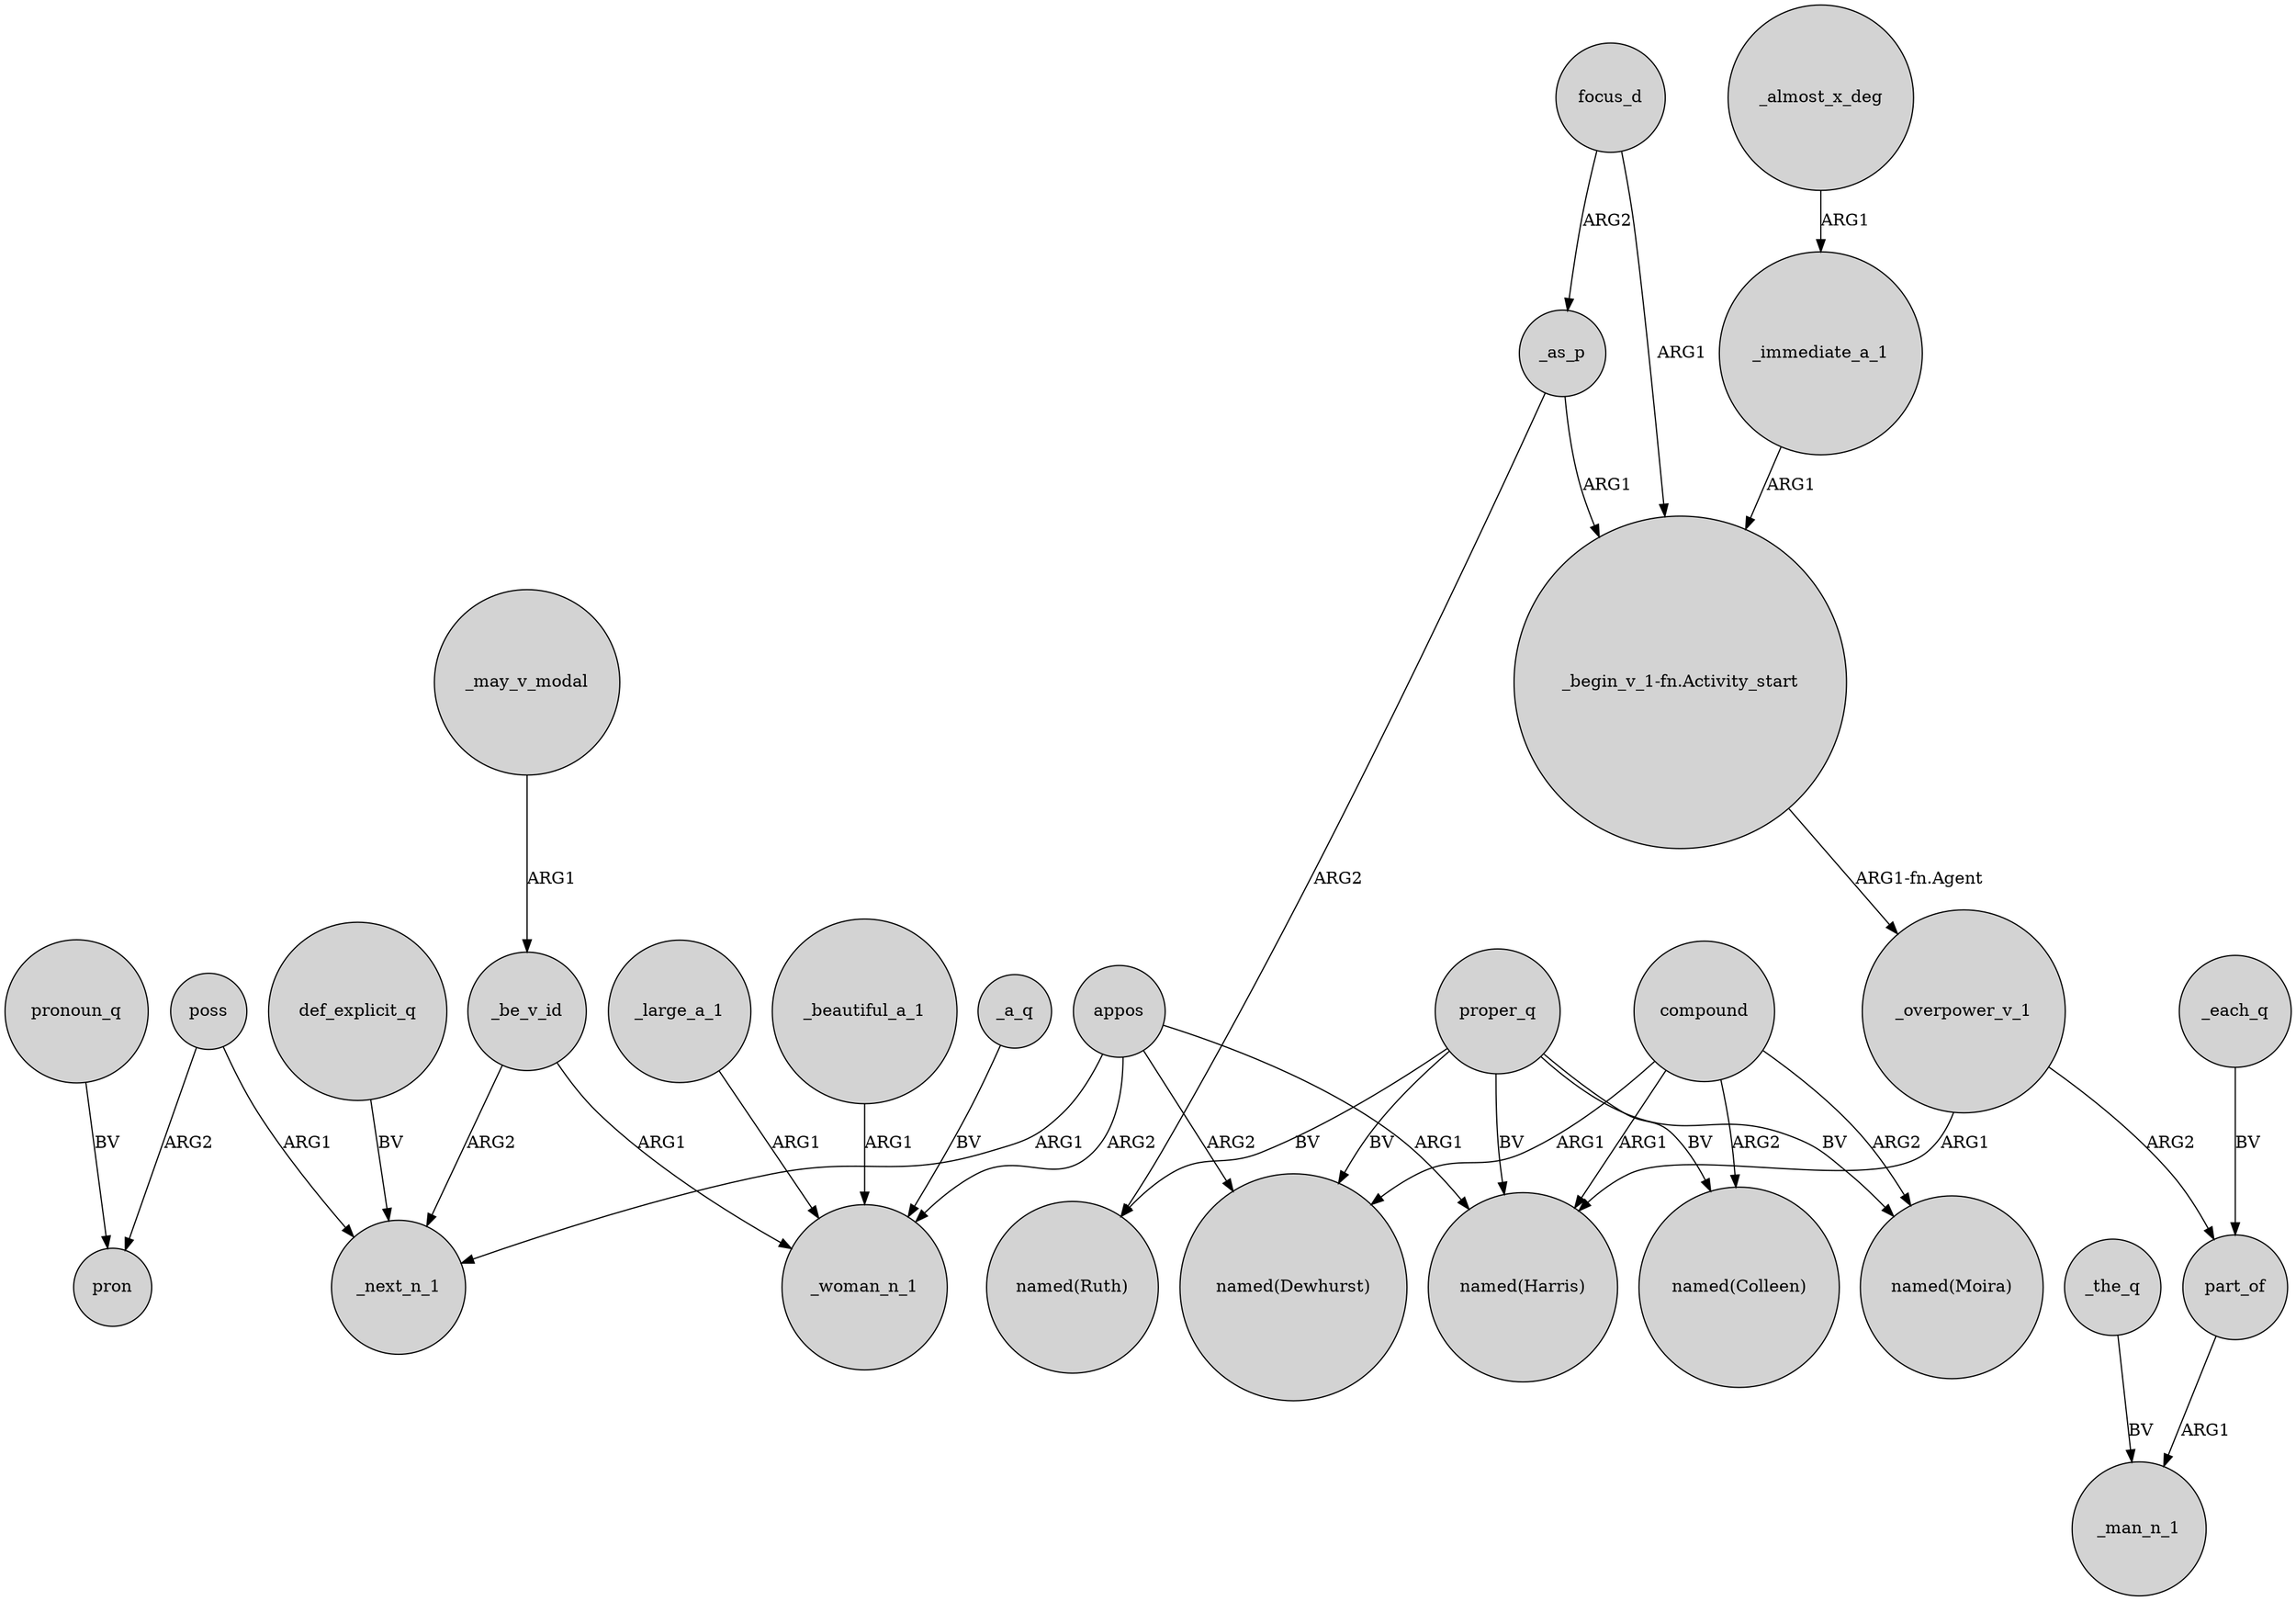 digraph {
	node [shape=circle style=filled]
	appos -> _next_n_1 [label=ARG1]
	proper_q -> "named(Ruth)" [label=BV]
	proper_q -> "named(Moira)" [label=BV]
	_immediate_a_1 -> "_begin_v_1-fn.Activity_start" [label=ARG1]
	poss -> pron [label=ARG2]
	_the_q -> _man_n_1 [label=BV]
	_large_a_1 -> _woman_n_1 [label=ARG1]
	compound -> "named(Colleen)" [label=ARG2]
	"_begin_v_1-fn.Activity_start" -> _overpower_v_1 [label="ARG1-fn.Agent"]
	focus_d -> _as_p [label=ARG2]
	_be_v_id -> _next_n_1 [label=ARG2]
	focus_d -> "_begin_v_1-fn.Activity_start" [label=ARG1]
	_as_p -> "named(Ruth)" [label=ARG2]
	appos -> _woman_n_1 [label=ARG2]
	pronoun_q -> pron [label=BV]
	_overpower_v_1 -> "named(Harris)" [label=ARG1]
	compound -> "named(Harris)" [label=ARG1]
	def_explicit_q -> _next_n_1 [label=BV]
	part_of -> _man_n_1 [label=ARG1]
	_almost_x_deg -> _immediate_a_1 [label=ARG1]
	_be_v_id -> _woman_n_1 [label=ARG1]
	appos -> "named(Harris)" [label=ARG1]
	proper_q -> "named(Dewhurst)" [label=BV]
	_beautiful_a_1 -> _woman_n_1 [label=ARG1]
	poss -> _next_n_1 [label=ARG1]
	_each_q -> part_of [label=BV]
	_as_p -> "_begin_v_1-fn.Activity_start" [label=ARG1]
	compound -> "named(Dewhurst)" [label=ARG1]
	appos -> "named(Dewhurst)" [label=ARG2]
	proper_q -> "named(Colleen)" [label=BV]
	proper_q -> "named(Harris)" [label=BV]
	_a_q -> _woman_n_1 [label=BV]
	compound -> "named(Moira)" [label=ARG2]
	_may_v_modal -> _be_v_id [label=ARG1]
	_overpower_v_1 -> part_of [label=ARG2]
}
